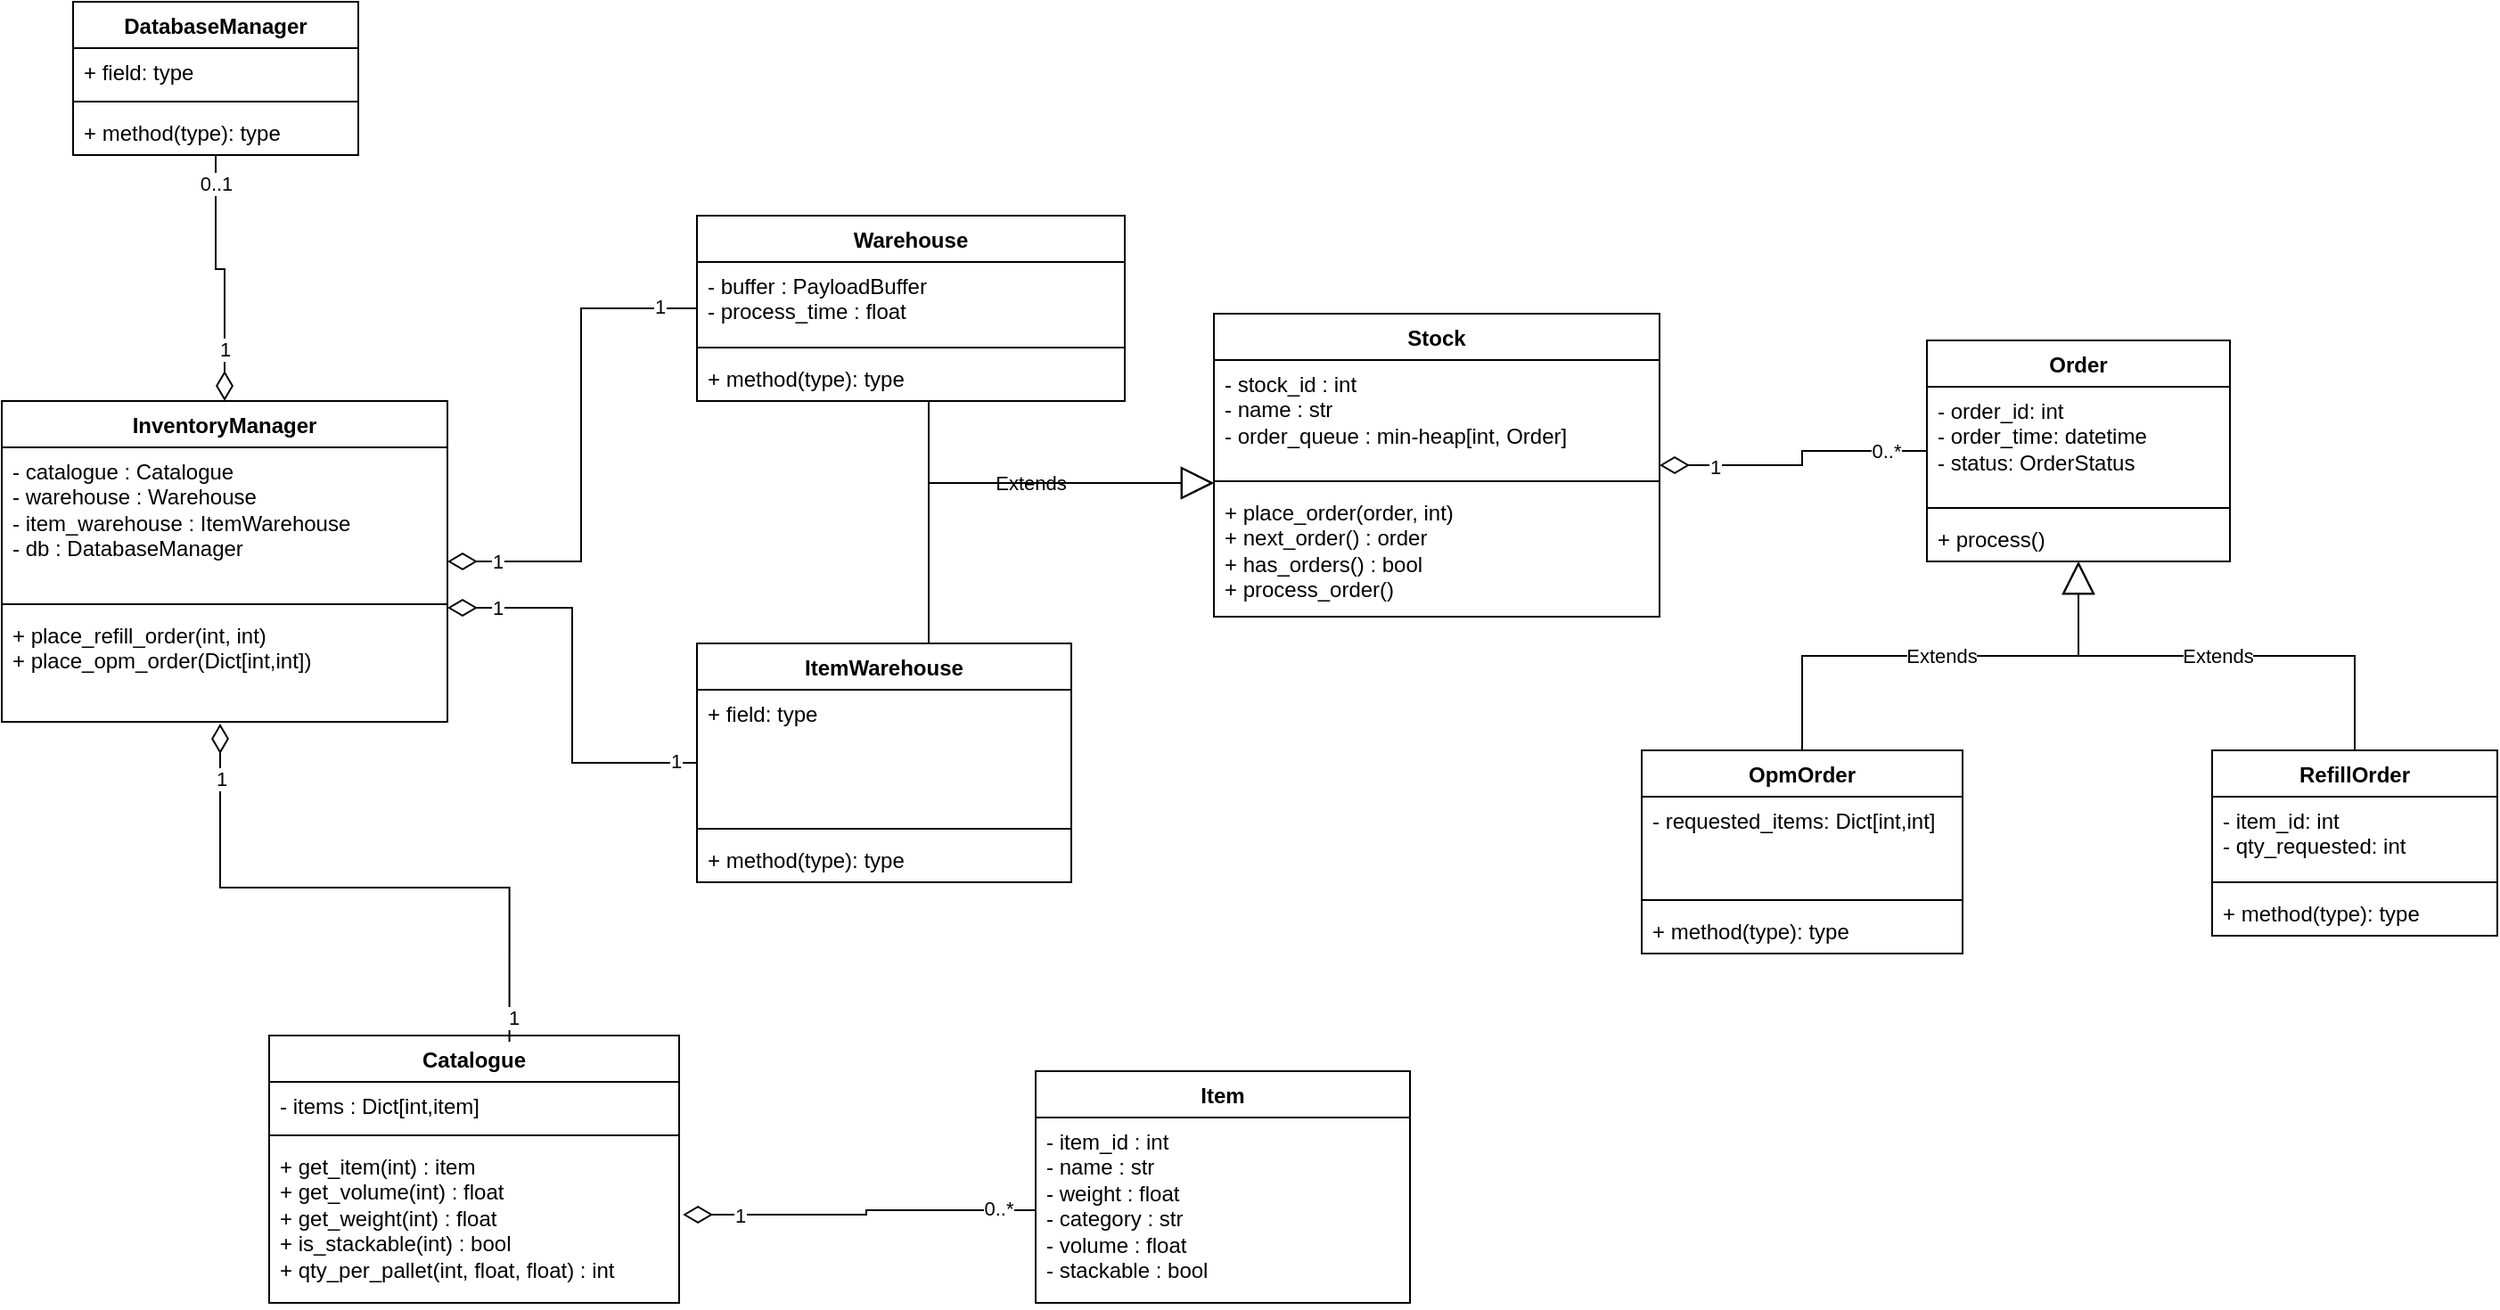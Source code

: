 <mxfile version="28.1.2">
  <diagram name="Page-1" id="gIAmI8im8MEPEqeqW_f9">
    <mxGraphModel dx="3531" dy="1453" grid="1" gridSize="10" guides="1" tooltips="1" connect="1" arrows="1" fold="1" page="1" pageScale="1" pageWidth="1100" pageHeight="850" math="0" shadow="0">
      <root>
        <mxCell id="0" />
        <mxCell id="1" parent="0" />
        <mxCell id="2I75z5MOBhP54EQgu0it-1" style="edgeStyle=orthogonalEdgeStyle;rounded=0;orthogonalLoop=1;jettySize=auto;html=1;endArrow=diamondThin;endFill=0;jumpSize=6;endSize=14;" edge="1" parent="1" source="aCgWnRSETQbmPh6hFBE5-1" target="toVHhSwL18jw2-ZxBe2X-17">
          <mxGeometry relative="1" as="geometry" />
        </mxCell>
        <mxCell id="2I75z5MOBhP54EQgu0it-2" value="0..*" style="edgeLabel;html=1;align=center;verticalAlign=middle;resizable=0;points=[];" vertex="1" connectable="0" parent="2I75z5MOBhP54EQgu0it-1">
          <mxGeometry x="-0.705" relative="1" as="geometry">
            <mxPoint as="offset" />
          </mxGeometry>
        </mxCell>
        <mxCell id="2I75z5MOBhP54EQgu0it-3" value="1" style="edgeLabel;html=1;align=center;verticalAlign=middle;resizable=0;points=[];" vertex="1" connectable="0" parent="2I75z5MOBhP54EQgu0it-1">
          <mxGeometry x="0.609" y="1" relative="1" as="geometry">
            <mxPoint as="offset" />
          </mxGeometry>
        </mxCell>
        <mxCell id="aCgWnRSETQbmPh6hFBE5-1" value="Order" style="swimlane;fontStyle=1;align=center;verticalAlign=top;childLayout=stackLayout;horizontal=1;startSize=26;horizontalStack=0;resizeParent=1;resizeParentMax=0;resizeLast=0;collapsible=1;marginBottom=0;whiteSpace=wrap;html=1;" parent="1" vertex="1">
          <mxGeometry x="90" y="380" width="170" height="124" as="geometry" />
        </mxCell>
        <mxCell id="aCgWnRSETQbmPh6hFBE5-2" value="- order_id: int&lt;div&gt;- order_time: datetime&lt;/div&gt;&lt;div&gt;- status: OrderStatus&lt;/div&gt;" style="text;strokeColor=none;fillColor=none;align=left;verticalAlign=top;spacingLeft=4;spacingRight=4;overflow=hidden;rotatable=0;points=[[0,0.5],[1,0.5]];portConstraint=eastwest;whiteSpace=wrap;html=1;" parent="aCgWnRSETQbmPh6hFBE5-1" vertex="1">
          <mxGeometry y="26" width="170" height="64" as="geometry" />
        </mxCell>
        <mxCell id="aCgWnRSETQbmPh6hFBE5-3" value="" style="line;strokeWidth=1;fillColor=none;align=left;verticalAlign=middle;spacingTop=-1;spacingLeft=3;spacingRight=3;rotatable=0;labelPosition=right;points=[];portConstraint=eastwest;strokeColor=inherit;" parent="aCgWnRSETQbmPh6hFBE5-1" vertex="1">
          <mxGeometry y="90" width="170" height="8" as="geometry" />
        </mxCell>
        <mxCell id="aCgWnRSETQbmPh6hFBE5-4" value="+ process()" style="text;strokeColor=none;fillColor=none;align=left;verticalAlign=top;spacingLeft=4;spacingRight=4;overflow=hidden;rotatable=0;points=[[0,0.5],[1,0.5]];portConstraint=eastwest;whiteSpace=wrap;html=1;" parent="aCgWnRSETQbmPh6hFBE5-1" vertex="1">
          <mxGeometry y="98" width="170" height="26" as="geometry" />
        </mxCell>
        <mxCell id="aCgWnRSETQbmPh6hFBE5-5" value="Item" style="swimlane;fontStyle=1;align=center;verticalAlign=top;childLayout=stackLayout;horizontal=1;startSize=26;horizontalStack=0;resizeParent=1;resizeParentMax=0;resizeLast=0;collapsible=1;marginBottom=0;whiteSpace=wrap;html=1;" parent="1" vertex="1">
          <mxGeometry x="-410" y="790" width="210" height="130" as="geometry" />
        </mxCell>
        <mxCell id="aCgWnRSETQbmPh6hFBE5-6" value="- item_id : int&lt;div&gt;- name : str&lt;/div&gt;&lt;div&gt;- weight : float&lt;/div&gt;&lt;div&gt;- category : str&lt;/div&gt;&lt;div&gt;- volume : float&lt;/div&gt;&lt;div&gt;- stackable : bool&amp;nbsp;&lt;/div&gt;" style="text;strokeColor=none;fillColor=none;align=left;verticalAlign=top;spacingLeft=4;spacingRight=4;overflow=hidden;rotatable=0;points=[[0,0.5],[1,0.5]];portConstraint=eastwest;whiteSpace=wrap;html=1;" parent="aCgWnRSETQbmPh6hFBE5-5" vertex="1">
          <mxGeometry y="26" width="210" height="104" as="geometry" />
        </mxCell>
        <mxCell id="aCgWnRSETQbmPh6hFBE5-13" value="RefillOrder" style="swimlane;fontStyle=1;align=center;verticalAlign=top;childLayout=stackLayout;horizontal=1;startSize=26;horizontalStack=0;resizeParent=1;resizeParentMax=0;resizeLast=0;collapsible=1;marginBottom=0;whiteSpace=wrap;html=1;" parent="1" vertex="1">
          <mxGeometry x="250" y="610" width="160" height="104" as="geometry" />
        </mxCell>
        <mxCell id="aCgWnRSETQbmPh6hFBE5-14" value="- item_id: int&lt;div&gt;- qty_requested: int&lt;/div&gt;" style="text;strokeColor=none;fillColor=none;align=left;verticalAlign=top;spacingLeft=4;spacingRight=4;overflow=hidden;rotatable=0;points=[[0,0.5],[1,0.5]];portConstraint=eastwest;whiteSpace=wrap;html=1;" parent="aCgWnRSETQbmPh6hFBE5-13" vertex="1">
          <mxGeometry y="26" width="160" height="44" as="geometry" />
        </mxCell>
        <mxCell id="aCgWnRSETQbmPh6hFBE5-15" value="" style="line;strokeWidth=1;fillColor=none;align=left;verticalAlign=middle;spacingTop=-1;spacingLeft=3;spacingRight=3;rotatable=0;labelPosition=right;points=[];portConstraint=eastwest;strokeColor=inherit;" parent="aCgWnRSETQbmPh6hFBE5-13" vertex="1">
          <mxGeometry y="70" width="160" height="8" as="geometry" />
        </mxCell>
        <mxCell id="aCgWnRSETQbmPh6hFBE5-16" value="+ method(type): type" style="text;strokeColor=none;fillColor=none;align=left;verticalAlign=top;spacingLeft=4;spacingRight=4;overflow=hidden;rotatable=0;points=[[0,0.5],[1,0.5]];portConstraint=eastwest;whiteSpace=wrap;html=1;" parent="aCgWnRSETQbmPh6hFBE5-13" vertex="1">
          <mxGeometry y="78" width="160" height="26" as="geometry" />
        </mxCell>
        <mxCell id="aCgWnRSETQbmPh6hFBE5-17" value="OpmOrder" style="swimlane;fontStyle=1;align=center;verticalAlign=top;childLayout=stackLayout;horizontal=1;startSize=26;horizontalStack=0;resizeParent=1;resizeParentMax=0;resizeLast=0;collapsible=1;marginBottom=0;whiteSpace=wrap;html=1;" parent="1" vertex="1">
          <mxGeometry x="-70" y="610" width="180" height="114" as="geometry" />
        </mxCell>
        <mxCell id="aCgWnRSETQbmPh6hFBE5-18" value="- requested_items: Dict[int,int]" style="text;strokeColor=none;fillColor=none;align=left;verticalAlign=top;spacingLeft=4;spacingRight=4;overflow=hidden;rotatable=0;points=[[0,0.5],[1,0.5]];portConstraint=eastwest;whiteSpace=wrap;html=1;" parent="aCgWnRSETQbmPh6hFBE5-17" vertex="1">
          <mxGeometry y="26" width="180" height="54" as="geometry" />
        </mxCell>
        <mxCell id="aCgWnRSETQbmPh6hFBE5-19" value="" style="line;strokeWidth=1;fillColor=none;align=left;verticalAlign=middle;spacingTop=-1;spacingLeft=3;spacingRight=3;rotatable=0;labelPosition=right;points=[];portConstraint=eastwest;strokeColor=inherit;" parent="aCgWnRSETQbmPh6hFBE5-17" vertex="1">
          <mxGeometry y="80" width="180" height="8" as="geometry" />
        </mxCell>
        <mxCell id="aCgWnRSETQbmPh6hFBE5-20" value="+ method(type): type" style="text;strokeColor=none;fillColor=none;align=left;verticalAlign=top;spacingLeft=4;spacingRight=4;overflow=hidden;rotatable=0;points=[[0,0.5],[1,0.5]];portConstraint=eastwest;whiteSpace=wrap;html=1;" parent="aCgWnRSETQbmPh6hFBE5-17" vertex="1">
          <mxGeometry y="88" width="180" height="26" as="geometry" />
        </mxCell>
        <mxCell id="toVHhSwL18jw2-ZxBe2X-2" value="Catalogue" style="swimlane;fontStyle=1;align=center;verticalAlign=top;childLayout=stackLayout;horizontal=1;startSize=26;horizontalStack=0;resizeParent=1;resizeParentMax=0;resizeLast=0;collapsible=1;marginBottom=0;whiteSpace=wrap;html=1;" parent="1" vertex="1">
          <mxGeometry x="-840" y="770" width="230" height="150" as="geometry" />
        </mxCell>
        <mxCell id="toVHhSwL18jw2-ZxBe2X-3" value="- items : Dict[int,item]" style="text;strokeColor=none;fillColor=none;align=left;verticalAlign=top;spacingLeft=4;spacingRight=4;overflow=hidden;rotatable=0;points=[[0,0.5],[1,0.5]];portConstraint=eastwest;whiteSpace=wrap;html=1;" parent="toVHhSwL18jw2-ZxBe2X-2" vertex="1">
          <mxGeometry y="26" width="230" height="26" as="geometry" />
        </mxCell>
        <mxCell id="toVHhSwL18jw2-ZxBe2X-4" value="" style="line;strokeWidth=1;fillColor=none;align=left;verticalAlign=middle;spacingTop=-1;spacingLeft=3;spacingRight=3;rotatable=0;labelPosition=right;points=[];portConstraint=eastwest;strokeColor=inherit;" parent="toVHhSwL18jw2-ZxBe2X-2" vertex="1">
          <mxGeometry y="52" width="230" height="8" as="geometry" />
        </mxCell>
        <mxCell id="toVHhSwL18jw2-ZxBe2X-5" value="+ get_item(int) : item&lt;div&gt;+ get_volume(int) : float&lt;/div&gt;&lt;div&gt;+ get_weight(int) : float&lt;/div&gt;&lt;div&gt;+ is_stackable(int) : bool&lt;/div&gt;&lt;div&gt;+ qty_per_pallet(int, float, float) : int&lt;/div&gt;" style="text;strokeColor=none;fillColor=none;align=left;verticalAlign=top;spacingLeft=4;spacingRight=4;overflow=hidden;rotatable=0;points=[[0,0.5],[1,0.5]];portConstraint=eastwest;whiteSpace=wrap;html=1;" parent="toVHhSwL18jw2-ZxBe2X-2" vertex="1">
          <mxGeometry y="60" width="230" height="90" as="geometry" />
        </mxCell>
        <mxCell id="toVHhSwL18jw2-ZxBe2X-6" style="edgeStyle=orthogonalEdgeStyle;rounded=0;orthogonalLoop=1;jettySize=auto;html=1;endArrow=none;endFill=0;startArrow=diamondThin;startFill=0;exitX=1.009;exitY=0.45;exitDx=0;exitDy=0;exitPerimeter=0;startSize=14;" parent="1" source="toVHhSwL18jw2-ZxBe2X-5" target="aCgWnRSETQbmPh6hFBE5-6" edge="1">
          <mxGeometry relative="1" as="geometry" />
        </mxCell>
        <mxCell id="QXoWdYA4R01iNKprQlqZ-68" value="0..*" style="edgeLabel;html=1;align=center;verticalAlign=middle;resizable=0;points=[];" parent="toVHhSwL18jw2-ZxBe2X-6" vertex="1" connectable="0">
          <mxGeometry x="0.784" y="1" relative="1" as="geometry">
            <mxPoint as="offset" />
          </mxGeometry>
        </mxCell>
        <mxCell id="QXoWdYA4R01iNKprQlqZ-69" value="1" style="edgeLabel;html=1;align=center;verticalAlign=middle;resizable=0;points=[];" parent="toVHhSwL18jw2-ZxBe2X-6" vertex="1" connectable="0">
          <mxGeometry x="-0.688" relative="1" as="geometry">
            <mxPoint as="offset" />
          </mxGeometry>
        </mxCell>
        <mxCell id="toVHhSwL18jw2-ZxBe2X-9" value="InventoryManager" style="swimlane;fontStyle=1;align=center;verticalAlign=top;childLayout=stackLayout;horizontal=1;startSize=26;horizontalStack=0;resizeParent=1;resizeParentMax=0;resizeLast=0;collapsible=1;marginBottom=0;whiteSpace=wrap;html=1;" parent="1" vertex="1">
          <mxGeometry x="-990" y="414" width="250" height="180" as="geometry" />
        </mxCell>
        <mxCell id="toVHhSwL18jw2-ZxBe2X-10" value="- catalogue : Catalogue&lt;div&gt;- warehouse : Warehouse&lt;/div&gt;&lt;div&gt;- item_warehouse : ItemWarehouse&lt;/div&gt;&lt;div&gt;- db : DatabaseManager&lt;/div&gt;" style="text;strokeColor=none;fillColor=none;align=left;verticalAlign=top;spacingLeft=4;spacingRight=4;overflow=hidden;rotatable=0;points=[[0,0.5],[1,0.5]];portConstraint=eastwest;whiteSpace=wrap;html=1;" parent="toVHhSwL18jw2-ZxBe2X-9" vertex="1">
          <mxGeometry y="26" width="250" height="84" as="geometry" />
        </mxCell>
        <mxCell id="toVHhSwL18jw2-ZxBe2X-11" value="" style="line;strokeWidth=1;fillColor=none;align=left;verticalAlign=middle;spacingTop=-1;spacingLeft=3;spacingRight=3;rotatable=0;labelPosition=right;points=[];portConstraint=eastwest;strokeColor=inherit;" parent="toVHhSwL18jw2-ZxBe2X-9" vertex="1">
          <mxGeometry y="110" width="250" height="8" as="geometry" />
        </mxCell>
        <mxCell id="toVHhSwL18jw2-ZxBe2X-12" value="+ place_refill_order(int, int)&lt;div&gt;+ place_opm_order(Dict[int,int])&lt;/div&gt;" style="text;strokeColor=none;fillColor=none;align=left;verticalAlign=top;spacingLeft=4;spacingRight=4;overflow=hidden;rotatable=0;points=[[0,0.5],[1,0.5]];portConstraint=eastwest;whiteSpace=wrap;html=1;" parent="toVHhSwL18jw2-ZxBe2X-9" vertex="1">
          <mxGeometry y="118" width="250" height="62" as="geometry" />
        </mxCell>
        <mxCell id="toVHhSwL18jw2-ZxBe2X-14" style="edgeStyle=orthogonalEdgeStyle;rounded=0;orthogonalLoop=1;jettySize=auto;html=1;startArrow=diamondThin;startFill=0;startSize=14;exitX=0.49;exitY=1.016;exitDx=0;exitDy=0;exitPerimeter=0;endArrow=none;endFill=0;entryX=0.586;entryY=0.023;entryDx=0;entryDy=0;entryPerimeter=0;" parent="1" source="toVHhSwL18jw2-ZxBe2X-12" target="toVHhSwL18jw2-ZxBe2X-2" edge="1">
          <mxGeometry relative="1" as="geometry">
            <mxPoint x="-710" y="570" as="targetPoint" />
          </mxGeometry>
        </mxCell>
        <mxCell id="QXoWdYA4R01iNKprQlqZ-53" value="1" style="edgeLabel;html=1;align=center;verticalAlign=middle;resizable=0;points=[];" parent="toVHhSwL18jw2-ZxBe2X-14" vertex="1" connectable="0">
          <mxGeometry x="-0.82" relative="1" as="geometry">
            <mxPoint as="offset" />
          </mxGeometry>
        </mxCell>
        <mxCell id="QXoWdYA4R01iNKprQlqZ-70" value="1" style="edgeLabel;html=1;align=center;verticalAlign=middle;resizable=0;points=[];" parent="toVHhSwL18jw2-ZxBe2X-14" vertex="1" connectable="0">
          <mxGeometry x="0.919" y="2" relative="1" as="geometry">
            <mxPoint as="offset" />
          </mxGeometry>
        </mxCell>
        <mxCell id="toVHhSwL18jw2-ZxBe2X-17" value="Stock" style="swimlane;fontStyle=1;align=center;verticalAlign=top;childLayout=stackLayout;horizontal=1;startSize=26;horizontalStack=0;resizeParent=1;resizeParentMax=0;resizeLast=0;collapsible=1;marginBottom=0;whiteSpace=wrap;html=1;" parent="1" vertex="1">
          <mxGeometry x="-310" y="365" width="250" height="170" as="geometry" />
        </mxCell>
        <mxCell id="toVHhSwL18jw2-ZxBe2X-18" value="- stock_id : int&lt;div&gt;- name : str&lt;/div&gt;&lt;div&gt;- order_queue : min-heap[int, Order]&lt;/div&gt;&lt;div&gt;&amp;nbsp;&lt;/div&gt;" style="text;strokeColor=none;fillColor=none;align=left;verticalAlign=top;spacingLeft=4;spacingRight=4;overflow=hidden;rotatable=0;points=[[0,0.5],[1,0.5]];portConstraint=eastwest;whiteSpace=wrap;html=1;" parent="toVHhSwL18jw2-ZxBe2X-17" vertex="1">
          <mxGeometry y="26" width="250" height="64" as="geometry" />
        </mxCell>
        <mxCell id="toVHhSwL18jw2-ZxBe2X-19" value="" style="line;strokeWidth=1;fillColor=none;align=left;verticalAlign=middle;spacingTop=-1;spacingLeft=3;spacingRight=3;rotatable=0;labelPosition=right;points=[];portConstraint=eastwest;strokeColor=inherit;" parent="toVHhSwL18jw2-ZxBe2X-17" vertex="1">
          <mxGeometry y="90" width="250" height="8" as="geometry" />
        </mxCell>
        <mxCell id="toVHhSwL18jw2-ZxBe2X-20" value="+ place_order(order, int)&lt;div&gt;+ next_order() : order&lt;/div&gt;&lt;div&gt;+ has_orders() : bool&lt;/div&gt;&lt;div&gt;+ process_order()&lt;/div&gt;" style="text;strokeColor=none;fillColor=none;align=left;verticalAlign=top;spacingLeft=4;spacingRight=4;overflow=hidden;rotatable=0;points=[[0,0.5],[1,0.5]];portConstraint=eastwest;whiteSpace=wrap;html=1;" parent="toVHhSwL18jw2-ZxBe2X-17" vertex="1">
          <mxGeometry y="98" width="250" height="72" as="geometry" />
        </mxCell>
        <mxCell id="2I75z5MOBhP54EQgu0it-16" style="edgeStyle=orthogonalEdgeStyle;rounded=0;orthogonalLoop=1;jettySize=auto;html=1;strokeColor=default;align=center;verticalAlign=middle;fontFamily=Helvetica;fontSize=11;fontColor=default;labelBackgroundColor=default;jumpSize=6;endArrow=diamondThin;endFill=0;endSize=14;" edge="1" parent="1" source="toVHhSwL18jw2-ZxBe2X-21" target="toVHhSwL18jw2-ZxBe2X-9">
          <mxGeometry relative="1" as="geometry" />
        </mxCell>
        <mxCell id="2I75z5MOBhP54EQgu0it-17" value="1" style="edgeLabel;html=1;align=center;verticalAlign=middle;resizable=0;points=[];" vertex="1" connectable="0" parent="2I75z5MOBhP54EQgu0it-16">
          <mxGeometry x="-0.85" y="-1" relative="1" as="geometry">
            <mxPoint as="offset" />
          </mxGeometry>
        </mxCell>
        <mxCell id="2I75z5MOBhP54EQgu0it-18" value="1" style="edgeLabel;html=1;align=center;verticalAlign=middle;resizable=0;points=[];" vertex="1" connectable="0" parent="2I75z5MOBhP54EQgu0it-16">
          <mxGeometry x="0.804" relative="1" as="geometry">
            <mxPoint as="offset" />
          </mxGeometry>
        </mxCell>
        <mxCell id="toVHhSwL18jw2-ZxBe2X-21" value="Warehouse" style="swimlane;fontStyle=1;align=center;verticalAlign=top;childLayout=stackLayout;horizontal=1;startSize=26;horizontalStack=0;resizeParent=1;resizeParentMax=0;resizeLast=0;collapsible=1;marginBottom=0;whiteSpace=wrap;html=1;" parent="1" vertex="1">
          <mxGeometry x="-600" y="310" width="240" height="104" as="geometry" />
        </mxCell>
        <mxCell id="toVHhSwL18jw2-ZxBe2X-22" value="- buffer : PayloadBuffer&lt;div&gt;- process_time : float&lt;/div&gt;" style="text;strokeColor=none;fillColor=none;align=left;verticalAlign=top;spacingLeft=4;spacingRight=4;overflow=hidden;rotatable=0;points=[[0,0.5],[1,0.5]];portConstraint=eastwest;whiteSpace=wrap;html=1;" parent="toVHhSwL18jw2-ZxBe2X-21" vertex="1">
          <mxGeometry y="26" width="240" height="44" as="geometry" />
        </mxCell>
        <mxCell id="toVHhSwL18jw2-ZxBe2X-23" value="" style="line;strokeWidth=1;fillColor=none;align=left;verticalAlign=middle;spacingTop=-1;spacingLeft=3;spacingRight=3;rotatable=0;labelPosition=right;points=[];portConstraint=eastwest;strokeColor=inherit;" parent="toVHhSwL18jw2-ZxBe2X-21" vertex="1">
          <mxGeometry y="70" width="240" height="8" as="geometry" />
        </mxCell>
        <mxCell id="toVHhSwL18jw2-ZxBe2X-24" value="+ method(type): type" style="text;strokeColor=none;fillColor=none;align=left;verticalAlign=top;spacingLeft=4;spacingRight=4;overflow=hidden;rotatable=0;points=[[0,0.5],[1,0.5]];portConstraint=eastwest;whiteSpace=wrap;html=1;" parent="toVHhSwL18jw2-ZxBe2X-21" vertex="1">
          <mxGeometry y="78" width="240" height="26" as="geometry" />
        </mxCell>
        <mxCell id="2I75z5MOBhP54EQgu0it-15" style="edgeStyle=orthogonalEdgeStyle;rounded=0;orthogonalLoop=1;jettySize=auto;html=1;endArrow=diamondThin;endFill=0;strokeColor=default;align=center;verticalAlign=middle;fontFamily=Helvetica;fontSize=11;fontColor=default;labelBackgroundColor=default;jumpSize=6;endSize=14;" edge="1" parent="1" source="QXoWdYA4R01iNKprQlqZ-43" target="toVHhSwL18jw2-ZxBe2X-9">
          <mxGeometry relative="1" as="geometry">
            <Array as="points">
              <mxPoint x="-670" y="617" />
              <mxPoint x="-670" y="530" />
            </Array>
          </mxGeometry>
        </mxCell>
        <mxCell id="2I75z5MOBhP54EQgu0it-19" value="1" style="edgeLabel;html=1;align=center;verticalAlign=middle;resizable=0;points=[];" vertex="1" connectable="0" parent="2I75z5MOBhP54EQgu0it-15">
          <mxGeometry x="0.753" relative="1" as="geometry">
            <mxPoint as="offset" />
          </mxGeometry>
        </mxCell>
        <mxCell id="2I75z5MOBhP54EQgu0it-20" value="1" style="edgeLabel;html=1;align=center;verticalAlign=middle;resizable=0;points=[];" vertex="1" connectable="0" parent="2I75z5MOBhP54EQgu0it-15">
          <mxGeometry x="-0.894" y="-1" relative="1" as="geometry">
            <mxPoint as="offset" />
          </mxGeometry>
        </mxCell>
        <mxCell id="QXoWdYA4R01iNKprQlqZ-43" value="ItemWarehouse" style="swimlane;fontStyle=1;align=center;verticalAlign=top;childLayout=stackLayout;horizontal=1;startSize=26;horizontalStack=0;resizeParent=1;resizeParentMax=0;resizeLast=0;collapsible=1;marginBottom=0;whiteSpace=wrap;html=1;" parent="1" vertex="1">
          <mxGeometry x="-600" y="550" width="210" height="134" as="geometry" />
        </mxCell>
        <mxCell id="QXoWdYA4R01iNKprQlqZ-44" value="+ field: type" style="text;strokeColor=none;fillColor=none;align=left;verticalAlign=top;spacingLeft=4;spacingRight=4;overflow=hidden;rotatable=0;points=[[0,0.5],[1,0.5]];portConstraint=eastwest;whiteSpace=wrap;html=1;" parent="QXoWdYA4R01iNKprQlqZ-43" vertex="1">
          <mxGeometry y="26" width="210" height="74" as="geometry" />
        </mxCell>
        <mxCell id="QXoWdYA4R01iNKprQlqZ-45" value="" style="line;strokeWidth=1;fillColor=none;align=left;verticalAlign=middle;spacingTop=-1;spacingLeft=3;spacingRight=3;rotatable=0;labelPosition=right;points=[];portConstraint=eastwest;strokeColor=inherit;" parent="QXoWdYA4R01iNKprQlqZ-43" vertex="1">
          <mxGeometry y="100" width="210" height="8" as="geometry" />
        </mxCell>
        <mxCell id="QXoWdYA4R01iNKprQlqZ-46" value="+ method(type): type" style="text;strokeColor=none;fillColor=none;align=left;verticalAlign=top;spacingLeft=4;spacingRight=4;overflow=hidden;rotatable=0;points=[[0,0.5],[1,0.5]];portConstraint=eastwest;whiteSpace=wrap;html=1;" parent="QXoWdYA4R01iNKprQlqZ-43" vertex="1">
          <mxGeometry y="108" width="210" height="26" as="geometry" />
        </mxCell>
        <mxCell id="QXoWdYA4R01iNKprQlqZ-63" value="Extends" style="endArrow=block;endSize=16;endFill=0;html=1;rounded=0;edgeStyle=orthogonalEdgeStyle;" parent="1" source="aCgWnRSETQbmPh6hFBE5-17" target="aCgWnRSETQbmPh6hFBE5-1" edge="1">
          <mxGeometry width="160" relative="1" as="geometry">
            <mxPoint x="60" y="570" as="sourcePoint" />
            <mxPoint x="220" y="570" as="targetPoint" />
          </mxGeometry>
        </mxCell>
        <mxCell id="QXoWdYA4R01iNKprQlqZ-64" value="Extends" style="endArrow=block;endSize=16;endFill=0;html=1;rounded=0;edgeStyle=orthogonalEdgeStyle;" parent="1" source="aCgWnRSETQbmPh6hFBE5-13" target="aCgWnRSETQbmPh6hFBE5-1" edge="1">
          <mxGeometry width="160" relative="1" as="geometry">
            <mxPoint x="40" y="560" as="sourcePoint" />
            <mxPoint x="200" y="560" as="targetPoint" />
          </mxGeometry>
        </mxCell>
        <mxCell id="QXoWdYA4R01iNKprQlqZ-74" value="Extends" style="endArrow=block;endSize=16;endFill=0;html=1;rounded=0;edgeStyle=orthogonalEdgeStyle;" parent="1" source="toVHhSwL18jw2-ZxBe2X-21" target="toVHhSwL18jw2-ZxBe2X-17" edge="1">
          <mxGeometry width="160" relative="1" as="geometry">
            <mxPoint x="-860" y="720" as="sourcePoint" />
            <mxPoint x="-700" y="720" as="targetPoint" />
            <Array as="points">
              <mxPoint x="-470" y="460" />
            </Array>
          </mxGeometry>
        </mxCell>
        <mxCell id="2I75z5MOBhP54EQgu0it-4" value="" style="endArrow=block;endSize=16;endFill=0;html=1;rounded=0;edgeStyle=orthogonalEdgeStyle;" edge="1" parent="1" source="QXoWdYA4R01iNKprQlqZ-43" target="toVHhSwL18jw2-ZxBe2X-17">
          <mxGeometry width="160" relative="1" as="geometry">
            <mxPoint x="-660" y="750" as="sourcePoint" />
            <mxPoint x="-500" y="750" as="targetPoint" />
            <Array as="points">
              <mxPoint x="-470" y="460" />
            </Array>
          </mxGeometry>
        </mxCell>
        <mxCell id="2I75z5MOBhP54EQgu0it-11" style="edgeStyle=orthogonalEdgeStyle;rounded=0;orthogonalLoop=1;jettySize=auto;html=1;strokeColor=default;align=center;verticalAlign=middle;fontFamily=Helvetica;fontSize=11;fontColor=default;labelBackgroundColor=default;jumpSize=6;endArrow=diamondThin;endFill=0;endSize=14;" edge="1" parent="1" source="2I75z5MOBhP54EQgu0it-7" target="toVHhSwL18jw2-ZxBe2X-9">
          <mxGeometry relative="1" as="geometry" />
        </mxCell>
        <mxCell id="2I75z5MOBhP54EQgu0it-13" value="1" style="edgeLabel;html=1;align=center;verticalAlign=middle;resizable=0;points=[];" vertex="1" connectable="0" parent="2I75z5MOBhP54EQgu0it-11">
          <mxGeometry x="0.586" relative="1" as="geometry">
            <mxPoint as="offset" />
          </mxGeometry>
        </mxCell>
        <mxCell id="2I75z5MOBhP54EQgu0it-14" value="0..1" style="edgeLabel;html=1;align=center;verticalAlign=middle;resizable=0;points=[];" vertex="1" connectable="0" parent="2I75z5MOBhP54EQgu0it-11">
          <mxGeometry x="-0.783" relative="1" as="geometry">
            <mxPoint as="offset" />
          </mxGeometry>
        </mxCell>
        <mxCell id="2I75z5MOBhP54EQgu0it-7" value="DatabaseManager" style="swimlane;fontStyle=1;align=center;verticalAlign=top;childLayout=stackLayout;horizontal=1;startSize=26;horizontalStack=0;resizeParent=1;resizeParentMax=0;resizeLast=0;collapsible=1;marginBottom=0;whiteSpace=wrap;html=1;" vertex="1" parent="1">
          <mxGeometry x="-950" y="190" width="160" height="86" as="geometry" />
        </mxCell>
        <mxCell id="2I75z5MOBhP54EQgu0it-8" value="+ field: type" style="text;strokeColor=none;fillColor=none;align=left;verticalAlign=top;spacingLeft=4;spacingRight=4;overflow=hidden;rotatable=0;points=[[0,0.5],[1,0.5]];portConstraint=eastwest;whiteSpace=wrap;html=1;" vertex="1" parent="2I75z5MOBhP54EQgu0it-7">
          <mxGeometry y="26" width="160" height="26" as="geometry" />
        </mxCell>
        <mxCell id="2I75z5MOBhP54EQgu0it-9" value="" style="line;strokeWidth=1;fillColor=none;align=left;verticalAlign=middle;spacingTop=-1;spacingLeft=3;spacingRight=3;rotatable=0;labelPosition=right;points=[];portConstraint=eastwest;strokeColor=inherit;" vertex="1" parent="2I75z5MOBhP54EQgu0it-7">
          <mxGeometry y="52" width="160" height="8" as="geometry" />
        </mxCell>
        <mxCell id="2I75z5MOBhP54EQgu0it-10" value="+ method(type): type" style="text;strokeColor=none;fillColor=none;align=left;verticalAlign=top;spacingLeft=4;spacingRight=4;overflow=hidden;rotatable=0;points=[[0,0.5],[1,0.5]];portConstraint=eastwest;whiteSpace=wrap;html=1;" vertex="1" parent="2I75z5MOBhP54EQgu0it-7">
          <mxGeometry y="60" width="160" height="26" as="geometry" />
        </mxCell>
      </root>
    </mxGraphModel>
  </diagram>
</mxfile>
